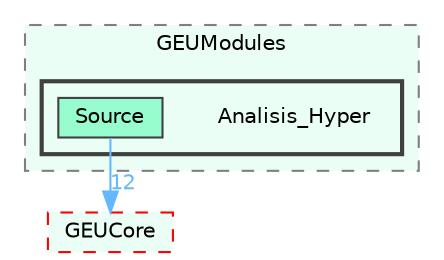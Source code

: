 digraph "C:/GEU/GEUModules/Analisis_Hyper"
{
 // LATEX_PDF_SIZE
  bgcolor="transparent";
  edge [fontname=Helvetica,fontsize=10,labelfontname=Helvetica,labelfontsize=10];
  node [fontname=Helvetica,fontsize=10,shape=box,height=0.2,width=0.4];
  compound=true
  subgraph clusterdir_70e1bd6aad29eaa9efcef7cf630be9eb {
    graph [ bgcolor="#ebfef5", pencolor="grey50", label="GEUModules", fontname=Helvetica,fontsize=10 style="filled,dashed", URL="dir_70e1bd6aad29eaa9efcef7cf630be9eb.html",tooltip=""]
  subgraph clusterdir_a6871284801cd8e0d42b8cd7d010316e {
    graph [ bgcolor="#ebfef5", pencolor="grey25", label="", fontname=Helvetica,fontsize=10 style="filled,bold", URL="dir_a6871284801cd8e0d42b8cd7d010316e.html",tooltip=""]
    dir_a6871284801cd8e0d42b8cd7d010316e [shape=plaintext, label="Analisis_Hyper"];
  dir_28350a1616721b2cd84f287cf242c23b [label="Source", fillcolor="#98fdce", color="grey25", style="filled", URL="dir_28350a1616721b2cd84f287cf242c23b.html",tooltip=""];
  }
  }
  dir_27e7292ccf631aad9354b9464cb90a84 [label="GEUCore", fillcolor="#ebfef5", color="red", style="filled,dashed", URL="dir_27e7292ccf631aad9354b9464cb90a84.html",tooltip=""];
  dir_28350a1616721b2cd84f287cf242c23b->dir_27e7292ccf631aad9354b9464cb90a84 [headlabel="12", labeldistance=1.5 headhref="dir_000035_000015.html" href="dir_000035_000015.html" color="steelblue1" fontcolor="steelblue1"];
}

